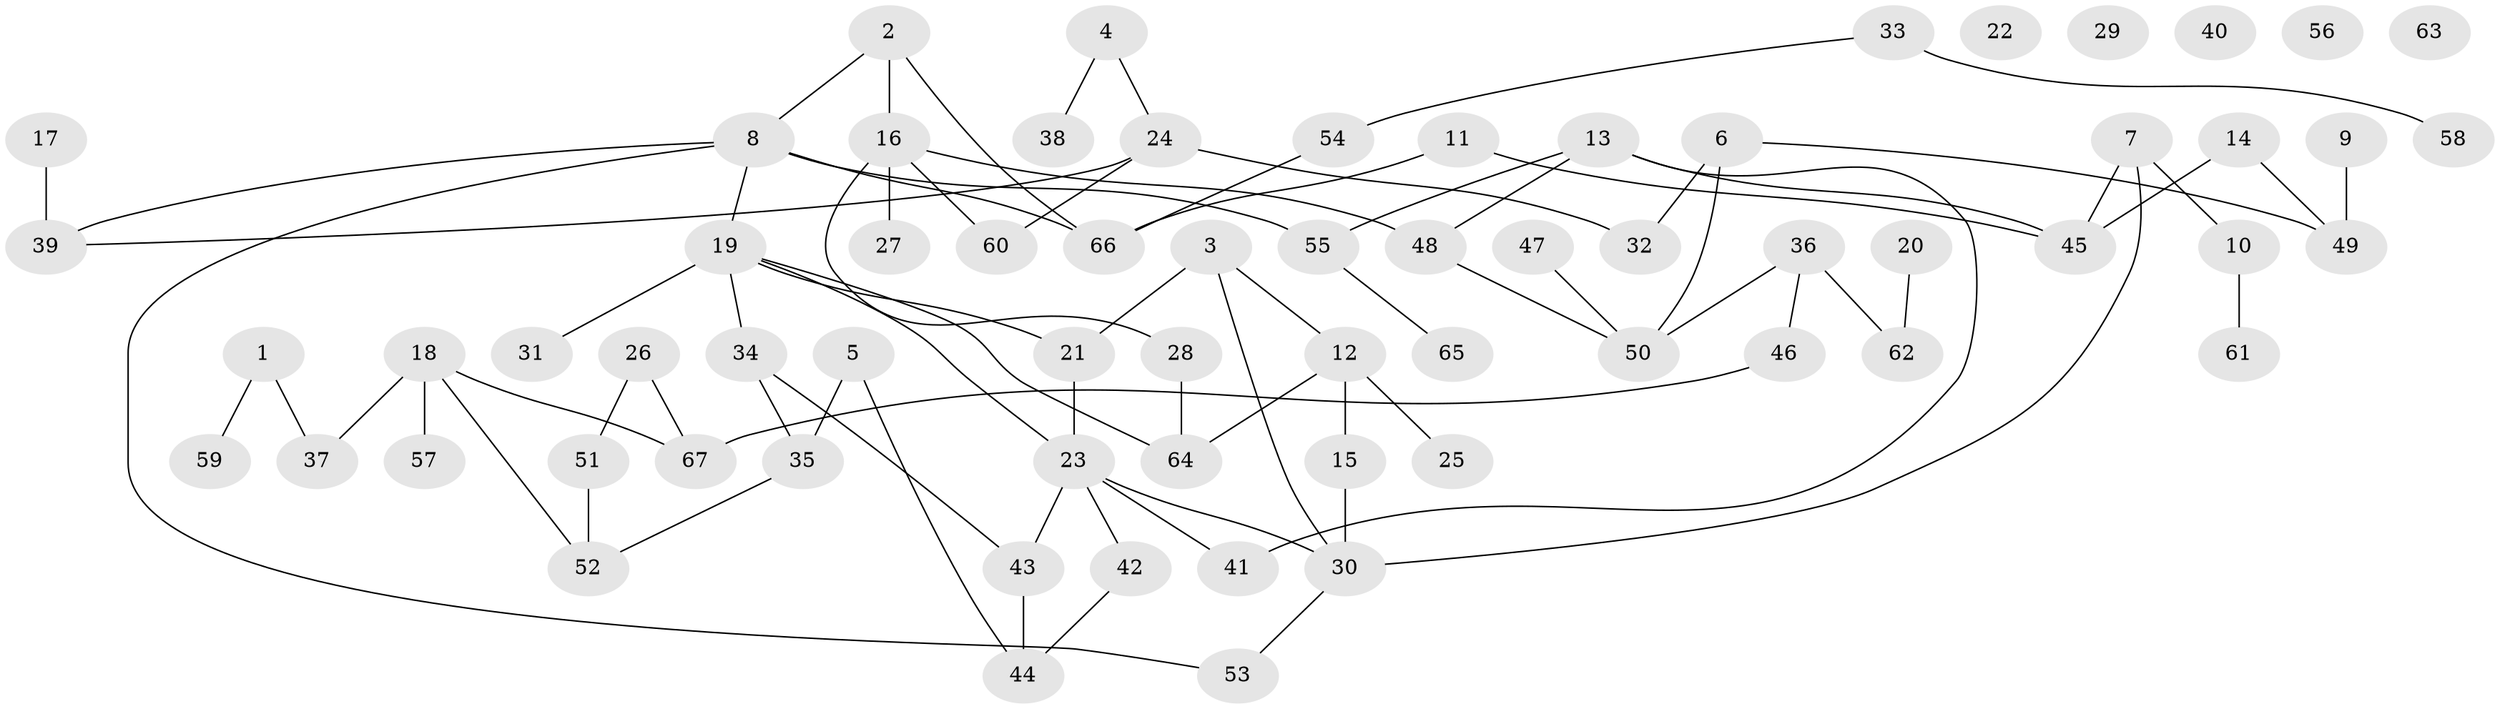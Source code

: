 // coarse degree distribution, {5: 0.06060606060606061, 0: 0.15151515151515152, 4: 0.18181818181818182, 1: 0.24242424242424243, 2: 0.24242424242424243, 3: 0.06060606060606061, 6: 0.06060606060606061}
// Generated by graph-tools (version 1.1) at 2025/42/03/04/25 21:42:40]
// undirected, 67 vertices, 80 edges
graph export_dot {
graph [start="1"]
  node [color=gray90,style=filled];
  1;
  2;
  3;
  4;
  5;
  6;
  7;
  8;
  9;
  10;
  11;
  12;
  13;
  14;
  15;
  16;
  17;
  18;
  19;
  20;
  21;
  22;
  23;
  24;
  25;
  26;
  27;
  28;
  29;
  30;
  31;
  32;
  33;
  34;
  35;
  36;
  37;
  38;
  39;
  40;
  41;
  42;
  43;
  44;
  45;
  46;
  47;
  48;
  49;
  50;
  51;
  52;
  53;
  54;
  55;
  56;
  57;
  58;
  59;
  60;
  61;
  62;
  63;
  64;
  65;
  66;
  67;
  1 -- 37;
  1 -- 59;
  2 -- 8;
  2 -- 16;
  2 -- 66;
  3 -- 12;
  3 -- 21;
  3 -- 30;
  4 -- 24;
  4 -- 38;
  5 -- 35;
  5 -- 44;
  6 -- 32;
  6 -- 49;
  6 -- 50;
  7 -- 10;
  7 -- 30;
  7 -- 45;
  8 -- 19;
  8 -- 39;
  8 -- 53;
  8 -- 55;
  8 -- 66;
  9 -- 49;
  10 -- 61;
  11 -- 45;
  11 -- 66;
  12 -- 15;
  12 -- 25;
  12 -- 64;
  13 -- 41;
  13 -- 45;
  13 -- 48;
  13 -- 55;
  14 -- 45;
  14 -- 49;
  15 -- 30;
  16 -- 27;
  16 -- 28;
  16 -- 48;
  16 -- 60;
  17 -- 39;
  18 -- 37;
  18 -- 52;
  18 -- 57;
  18 -- 67;
  19 -- 21;
  19 -- 23;
  19 -- 31;
  19 -- 34;
  19 -- 64;
  20 -- 62;
  21 -- 23;
  23 -- 30;
  23 -- 41;
  23 -- 42;
  23 -- 43;
  24 -- 32;
  24 -- 39;
  24 -- 60;
  26 -- 51;
  26 -- 67;
  28 -- 64;
  30 -- 53;
  33 -- 54;
  33 -- 58;
  34 -- 35;
  34 -- 43;
  35 -- 52;
  36 -- 46;
  36 -- 50;
  36 -- 62;
  42 -- 44;
  43 -- 44;
  46 -- 67;
  47 -- 50;
  48 -- 50;
  51 -- 52;
  54 -- 66;
  55 -- 65;
}
